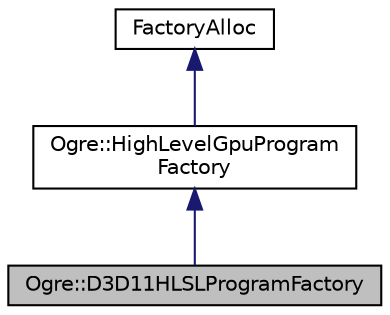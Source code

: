 digraph "Ogre::D3D11HLSLProgramFactory"
{
  bgcolor="transparent";
  edge [fontname="Helvetica",fontsize="10",labelfontname="Helvetica",labelfontsize="10"];
  node [fontname="Helvetica",fontsize="10",shape=record];
  Node0 [label="Ogre::D3D11HLSLProgramFactory",height=0.2,width=0.4,color="black", fillcolor="grey75", style="filled", fontcolor="black"];
  Node1 -> Node0 [dir="back",color="midnightblue",fontsize="10",style="solid",fontname="Helvetica"];
  Node1 [label="Ogre::HighLevelGpuProgram\lFactory",height=0.2,width=0.4,color="black",URL="$class_ogre_1_1_high_level_gpu_program_factory.html",tooltip="Interface definition for factories of HighLevelGpuProgram. "];
  Node2 -> Node1 [dir="back",color="midnightblue",fontsize="10",style="solid",fontname="Helvetica"];
  Node2 [label="FactoryAlloc",height=0.2,width=0.4,color="black",URL="$class_ogre_1_1_allocated_object.html"];
}
